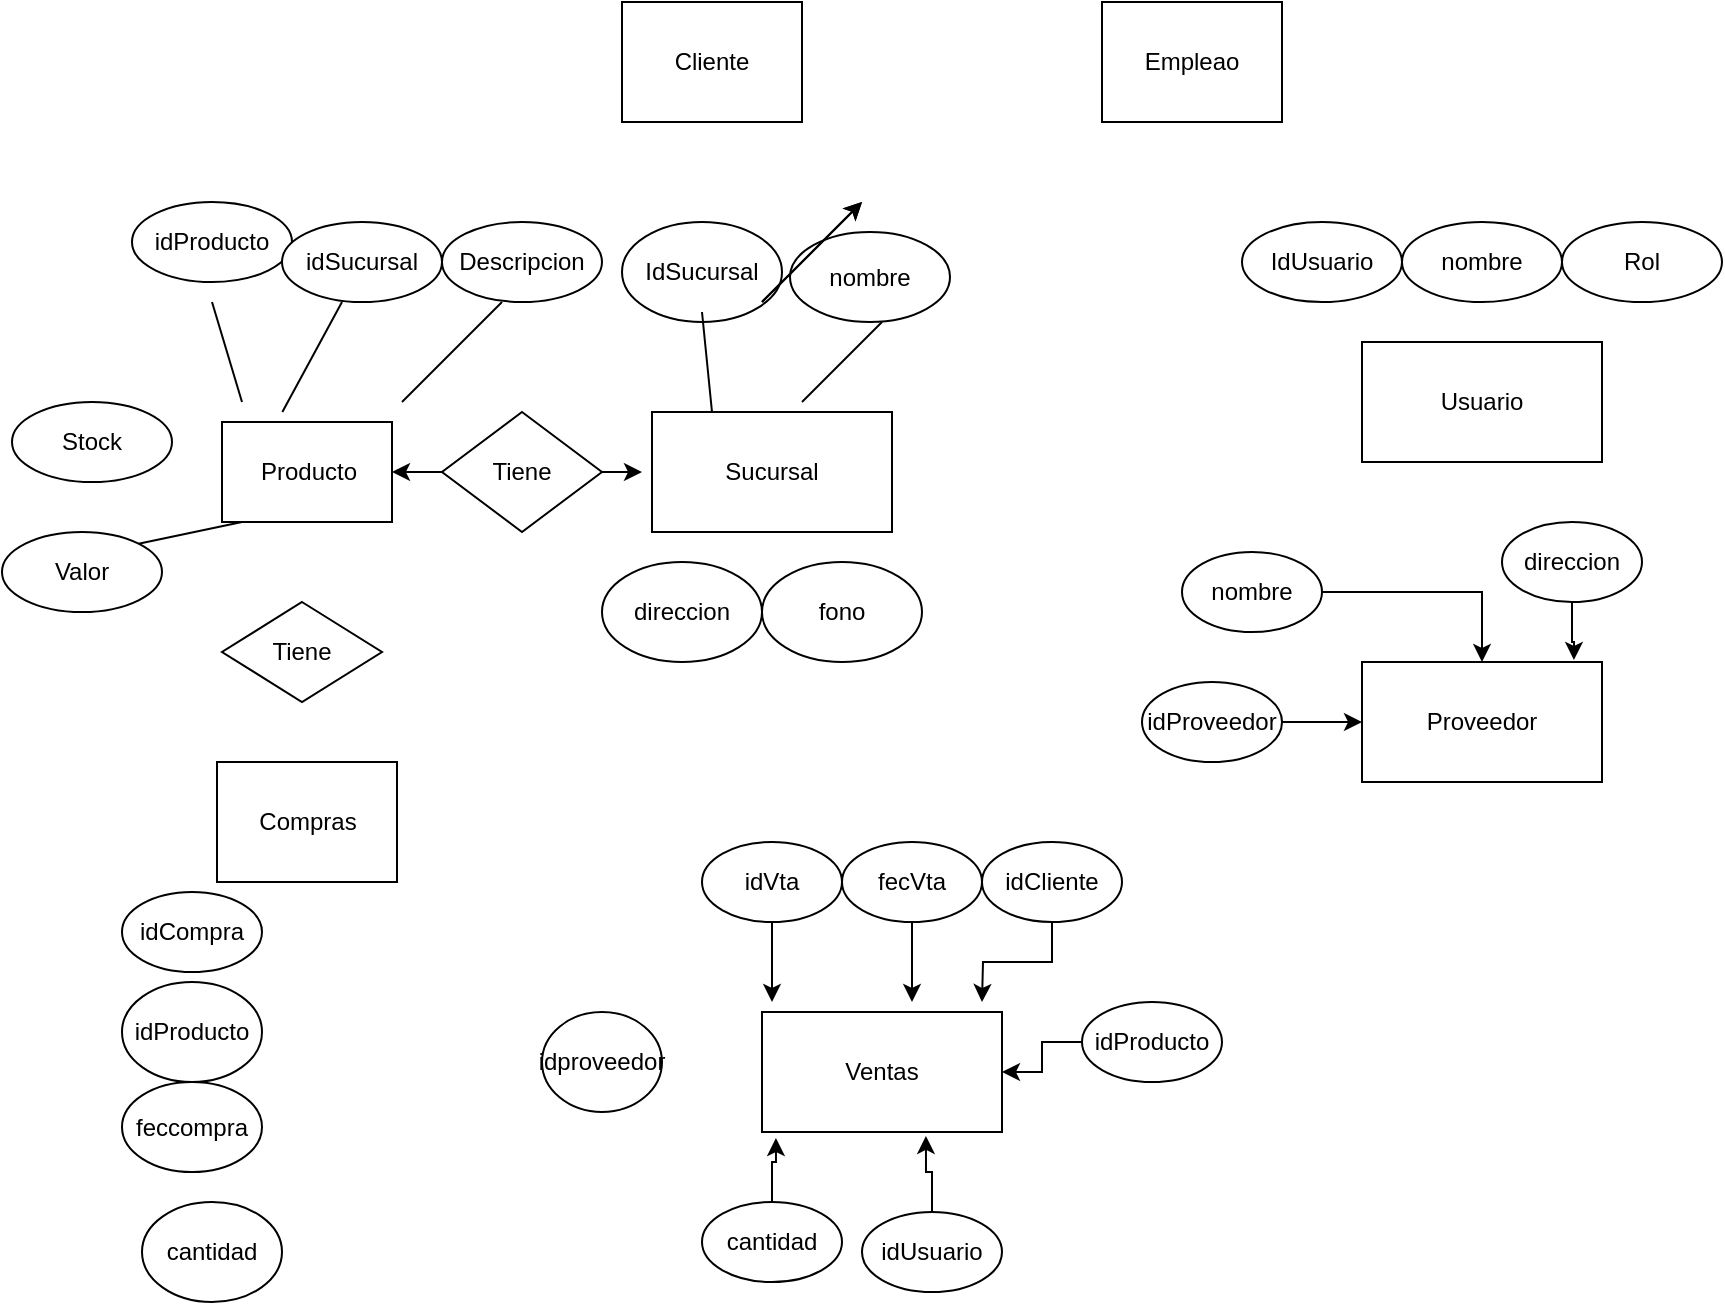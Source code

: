 <mxfile version="13.9.9" type="device"><diagram id="sidGJ9uU7tu1FlmAZ8dk" name="Página-1"><mxGraphModel dx="2249" dy="822" grid="1" gridSize="10" guides="1" tooltips="1" connect="1" arrows="1" fold="1" page="1" pageScale="1" pageWidth="827" pageHeight="1169" math="0" shadow="0"><root><mxCell id="0"/><mxCell id="1" parent="0"/><mxCell id="YcNXzB5ySapRTRmjyxmx-1" value="Producto" style="html=1;" parent="1" vertex="1"><mxGeometry x="50" y="220" width="85" height="50" as="geometry"/></mxCell><mxCell id="YcNXzB5ySapRTRmjyxmx-3" value="Sucursal" style="rounded=0;whiteSpace=wrap;html=1;" parent="1" vertex="1"><mxGeometry x="265" y="215" width="120" height="60" as="geometry"/></mxCell><mxCell id="YcNXzB5ySapRTRmjyxmx-5" value="idProducto" style="ellipse;whiteSpace=wrap;html=1;" parent="1" vertex="1"><mxGeometry x="5" y="110" width="80" height="40" as="geometry"/></mxCell><mxCell id="YcNXzB5ySapRTRmjyxmx-7" value="Ventas" style="rounded=0;whiteSpace=wrap;html=1;" parent="1" vertex="1"><mxGeometry x="320" y="515" width="120" height="60" as="geometry"/></mxCell><mxCell id="YcNXzB5ySapRTRmjyxmx-8" value="Compras&lt;br&gt;" style="rounded=0;whiteSpace=wrap;html=1;" parent="1" vertex="1"><mxGeometry x="47.5" y="390" width="90" height="60" as="geometry"/></mxCell><mxCell id="YcNXzB5ySapRTRmjyxmx-9" value="Usuario" style="rounded=0;whiteSpace=wrap;html=1;" parent="1" vertex="1"><mxGeometry x="620" y="180" width="120" height="60" as="geometry"/></mxCell><mxCell id="YcNXzB5ySapRTRmjyxmx-10" value="Proveedor" style="rounded=0;whiteSpace=wrap;html=1;" parent="1" vertex="1"><mxGeometry x="620" y="340" width="120" height="60" as="geometry"/></mxCell><mxCell id="YcNXzB5ySapRTRmjyxmx-12" value="idSucursal" style="ellipse;whiteSpace=wrap;html=1;" parent="1" vertex="1"><mxGeometry x="80" y="120" width="80" height="40" as="geometry"/></mxCell><mxCell id="YcNXzB5ySapRTRmjyxmx-13" value="Descripcion" style="ellipse;whiteSpace=wrap;html=1;" parent="1" vertex="1"><mxGeometry x="160" y="120" width="80" height="40" as="geometry"/></mxCell><mxCell id="YcNXzB5ySapRTRmjyxmx-14" value="Valor" style="ellipse;whiteSpace=wrap;html=1;" parent="1" vertex="1"><mxGeometry x="-60" y="275" width="80" height="40" as="geometry"/></mxCell><mxCell id="YcNXzB5ySapRTRmjyxmx-15" value="Stock" style="ellipse;whiteSpace=wrap;html=1;" parent="1" vertex="1"><mxGeometry x="-55" y="210" width="80" height="40" as="geometry"/></mxCell><mxCell id="YcNXzB5ySapRTRmjyxmx-21" value="IdSucursal" style="ellipse;whiteSpace=wrap;html=1;" parent="1" vertex="1"><mxGeometry x="250" y="120" width="80" height="50" as="geometry"/></mxCell><mxCell id="YcNXzB5ySapRTRmjyxmx-22" value="nombre" style="ellipse;whiteSpace=wrap;html=1;" parent="1" vertex="1"><mxGeometry x="334" y="125" width="80" height="45" as="geometry"/></mxCell><mxCell id="YcNXzB5ySapRTRmjyxmx-23" value="direccion" style="ellipse;whiteSpace=wrap;html=1;" parent="1" vertex="1"><mxGeometry x="240" y="290" width="80" height="50" as="geometry"/></mxCell><mxCell id="YcNXzB5ySapRTRmjyxmx-24" value="fono" style="ellipse;whiteSpace=wrap;html=1;" parent="1" vertex="1"><mxGeometry x="320" y="290" width="80" height="50" as="geometry"/></mxCell><mxCell id="YcNXzB5ySapRTRmjyxmx-29" value="idCompra" style="ellipse;whiteSpace=wrap;html=1;" parent="1" vertex="1"><mxGeometry y="455" width="70" height="40" as="geometry"/></mxCell><mxCell id="YcNXzB5ySapRTRmjyxmx-31" value="feccompra" style="ellipse;whiteSpace=wrap;html=1;" parent="1" vertex="1"><mxGeometry y="550" width="70" height="45" as="geometry"/></mxCell><mxCell id="YcNXzB5ySapRTRmjyxmx-32" value="idproveedor" style="ellipse;whiteSpace=wrap;html=1;" parent="1" vertex="1"><mxGeometry x="210" y="515" width="60" height="50" as="geometry"/></mxCell><mxCell id="YcNXzB5ySapRTRmjyxmx-33" value="idProducto" style="ellipse;whiteSpace=wrap;html=1;" parent="1" vertex="1"><mxGeometry y="500" width="70" height="50" as="geometry"/></mxCell><mxCell id="YcNXzB5ySapRTRmjyxmx-34" value="cantidad" style="ellipse;whiteSpace=wrap;html=1;" parent="1" vertex="1"><mxGeometry x="10" y="610" width="70" height="50" as="geometry"/></mxCell><mxCell id="YcNXzB5ySapRTRmjyxmx-48" style="edgeStyle=orthogonalEdgeStyle;rounded=0;orthogonalLoop=1;jettySize=auto;html=1;" parent="1" source="YcNXzB5ySapRTRmjyxmx-42" edge="1"><mxGeometry relative="1" as="geometry"><mxPoint x="325" y="510" as="targetPoint"/></mxGeometry></mxCell><mxCell id="YcNXzB5ySapRTRmjyxmx-42" value="idVta" style="ellipse;whiteSpace=wrap;html=1;" parent="1" vertex="1"><mxGeometry x="290" y="430" width="70" height="40" as="geometry"/></mxCell><mxCell id="YcNXzB5ySapRTRmjyxmx-49" style="edgeStyle=orthogonalEdgeStyle;rounded=0;orthogonalLoop=1;jettySize=auto;html=1;" parent="1" source="YcNXzB5ySapRTRmjyxmx-43" edge="1"><mxGeometry relative="1" as="geometry"><mxPoint x="395" y="510" as="targetPoint"/></mxGeometry></mxCell><mxCell id="YcNXzB5ySapRTRmjyxmx-43" value="fecVta" style="ellipse;whiteSpace=wrap;html=1;" parent="1" vertex="1"><mxGeometry x="360" y="430" width="70" height="40" as="geometry"/></mxCell><mxCell id="YcNXzB5ySapRTRmjyxmx-50" style="edgeStyle=orthogonalEdgeStyle;rounded=0;orthogonalLoop=1;jettySize=auto;html=1;" parent="1" source="YcNXzB5ySapRTRmjyxmx-44" edge="1"><mxGeometry relative="1" as="geometry"><mxPoint x="430" y="510" as="targetPoint"/></mxGeometry></mxCell><mxCell id="YcNXzB5ySapRTRmjyxmx-44" value="idCliente" style="ellipse;whiteSpace=wrap;html=1;" parent="1" vertex="1"><mxGeometry x="430" y="430" width="70" height="40" as="geometry"/></mxCell><mxCell id="YcNXzB5ySapRTRmjyxmx-51" style="edgeStyle=orthogonalEdgeStyle;rounded=0;orthogonalLoop=1;jettySize=auto;html=1;entryX=1;entryY=0.5;entryDx=0;entryDy=0;" parent="1" source="YcNXzB5ySapRTRmjyxmx-45" target="YcNXzB5ySapRTRmjyxmx-7" edge="1"><mxGeometry relative="1" as="geometry"><mxPoint x="520" y="580" as="targetPoint"/></mxGeometry></mxCell><mxCell id="YcNXzB5ySapRTRmjyxmx-45" value="idProducto" style="ellipse;whiteSpace=wrap;html=1;" parent="1" vertex="1"><mxGeometry x="480" y="510" width="70" height="40" as="geometry"/></mxCell><mxCell id="YcNXzB5ySapRTRmjyxmx-52" style="edgeStyle=orthogonalEdgeStyle;rounded=0;orthogonalLoop=1;jettySize=auto;html=1;entryX=0.058;entryY=1.05;entryDx=0;entryDy=0;entryPerimeter=0;" parent="1" source="YcNXzB5ySapRTRmjyxmx-46" target="YcNXzB5ySapRTRmjyxmx-7" edge="1"><mxGeometry relative="1" as="geometry"/></mxCell><mxCell id="YcNXzB5ySapRTRmjyxmx-46" value="cantidad" style="ellipse;whiteSpace=wrap;html=1;" parent="1" vertex="1"><mxGeometry x="290" y="610" width="70" height="40" as="geometry"/></mxCell><mxCell id="YcNXzB5ySapRTRmjyxmx-53" style="edgeStyle=orthogonalEdgeStyle;rounded=0;orthogonalLoop=1;jettySize=auto;html=1;entryX=0.683;entryY=1.033;entryDx=0;entryDy=0;entryPerimeter=0;" parent="1" source="YcNXzB5ySapRTRmjyxmx-47" target="YcNXzB5ySapRTRmjyxmx-7" edge="1"><mxGeometry relative="1" as="geometry"><mxPoint x="405" y="590" as="targetPoint"/></mxGeometry></mxCell><mxCell id="YcNXzB5ySapRTRmjyxmx-47" value="idUsuario" style="ellipse;whiteSpace=wrap;html=1;" parent="1" vertex="1"><mxGeometry x="370" y="615" width="70" height="40" as="geometry"/></mxCell><mxCell id="YcNXzB5ySapRTRmjyxmx-55" value="IdUsuario" style="ellipse;whiteSpace=wrap;html=1;" parent="1" vertex="1"><mxGeometry x="560" y="120" width="80" height="40" as="geometry"/></mxCell><mxCell id="YcNXzB5ySapRTRmjyxmx-56" value="nombre" style="ellipse;whiteSpace=wrap;html=1;" parent="1" vertex="1"><mxGeometry x="640" y="120" width="80" height="40" as="geometry"/></mxCell><mxCell id="YcNXzB5ySapRTRmjyxmx-57" value="Rol" style="ellipse;whiteSpace=wrap;html=1;" parent="1" vertex="1"><mxGeometry x="720" y="120" width="80" height="40" as="geometry"/></mxCell><mxCell id="YcNXzB5ySapRTRmjyxmx-61" value="" style="edgeStyle=orthogonalEdgeStyle;rounded=0;orthogonalLoop=1;jettySize=auto;html=1;" parent="1" source="YcNXzB5ySapRTRmjyxmx-58" target="YcNXzB5ySapRTRmjyxmx-10" edge="1"><mxGeometry relative="1" as="geometry"/></mxCell><mxCell id="YcNXzB5ySapRTRmjyxmx-58" value="idProveedor" style="ellipse;whiteSpace=wrap;html=1;" parent="1" vertex="1"><mxGeometry x="510" y="350" width="70" height="40" as="geometry"/></mxCell><mxCell id="YcNXzB5ySapRTRmjyxmx-62" style="edgeStyle=orthogonalEdgeStyle;rounded=0;orthogonalLoop=1;jettySize=auto;html=1;" parent="1" source="YcNXzB5ySapRTRmjyxmx-59" target="YcNXzB5ySapRTRmjyxmx-10" edge="1"><mxGeometry relative="1" as="geometry"/></mxCell><mxCell id="YcNXzB5ySapRTRmjyxmx-59" value="nombre" style="ellipse;whiteSpace=wrap;html=1;" parent="1" vertex="1"><mxGeometry x="530" y="285" width="70" height="40" as="geometry"/></mxCell><mxCell id="YcNXzB5ySapRTRmjyxmx-65" style="edgeStyle=orthogonalEdgeStyle;rounded=0;orthogonalLoop=1;jettySize=auto;html=1;entryX=0.883;entryY=-0.017;entryDx=0;entryDy=0;entryPerimeter=0;" parent="1" source="YcNXzB5ySapRTRmjyxmx-60" target="YcNXzB5ySapRTRmjyxmx-10" edge="1"><mxGeometry relative="1" as="geometry"/></mxCell><mxCell id="YcNXzB5ySapRTRmjyxmx-60" value="direccion" style="ellipse;whiteSpace=wrap;html=1;" parent="1" vertex="1"><mxGeometry x="690" y="270" width="70" height="40" as="geometry"/></mxCell><mxCell id="YcNXzB5ySapRTRmjyxmx-76" style="edgeStyle=orthogonalEdgeStyle;rounded=0;orthogonalLoop=1;jettySize=auto;html=1;exitX=0;exitY=0.5;exitDx=0;exitDy=0;entryX=1;entryY=0.5;entryDx=0;entryDy=0;" parent="1" source="YcNXzB5ySapRTRmjyxmx-66" target="YcNXzB5ySapRTRmjyxmx-1" edge="1"><mxGeometry relative="1" as="geometry"/></mxCell><mxCell id="YcNXzB5ySapRTRmjyxmx-80" style="edgeStyle=orthogonalEdgeStyle;rounded=0;orthogonalLoop=1;jettySize=auto;html=1;exitX=1;exitY=0.5;exitDx=0;exitDy=0;" parent="1" source="YcNXzB5ySapRTRmjyxmx-66" edge="1"><mxGeometry relative="1" as="geometry"><mxPoint x="260" y="245" as="targetPoint"/></mxGeometry></mxCell><mxCell id="YcNXzB5ySapRTRmjyxmx-66" value="Tiene" style="rhombus;whiteSpace=wrap;html=1;" parent="1" vertex="1"><mxGeometry x="160" y="215" width="80" height="60" as="geometry"/></mxCell><mxCell id="YcNXzB5ySapRTRmjyxmx-68" value="" style="endArrow=none;html=1;exitX=0.355;exitY=-0.1;exitDx=0;exitDy=0;exitPerimeter=0;" parent="1" source="YcNXzB5ySapRTRmjyxmx-1" edge="1"><mxGeometry width="50" height="50" relative="1" as="geometry"><mxPoint x="60" y="210" as="sourcePoint"/><mxPoint x="110" y="160" as="targetPoint"/></mxGeometry></mxCell><mxCell id="YcNXzB5ySapRTRmjyxmx-69" value="" style="endArrow=none;html=1;" parent="1" edge="1"><mxGeometry width="50" height="50" relative="1" as="geometry"><mxPoint x="140" y="210" as="sourcePoint"/><mxPoint x="190" y="160" as="targetPoint"/></mxGeometry></mxCell><mxCell id="YcNXzB5ySapRTRmjyxmx-70" value="" style="endArrow=none;html=1;" parent="1" edge="1"><mxGeometry width="50" height="50" relative="1" as="geometry"><mxPoint x="60" y="210" as="sourcePoint"/><mxPoint x="45" y="160" as="targetPoint"/></mxGeometry></mxCell><mxCell id="YcNXzB5ySapRTRmjyxmx-83" value="" style="endArrow=none;html=1;exitX=0.25;exitY=0;exitDx=0;exitDy=0;" parent="1" source="YcNXzB5ySapRTRmjyxmx-3" edge="1"><mxGeometry width="50" height="50" relative="1" as="geometry"><mxPoint x="240" y="215" as="sourcePoint"/><mxPoint x="290" y="165" as="targetPoint"/></mxGeometry></mxCell><mxCell id="YcNXzB5ySapRTRmjyxmx-84" value="" style="endArrow=none;html=1;" parent="1" edge="1"><mxGeometry width="50" height="50" relative="1" as="geometry"><mxPoint x="340" y="210" as="sourcePoint"/><mxPoint x="380" y="170" as="targetPoint"/></mxGeometry></mxCell><mxCell id="YcNXzB5ySapRTRmjyxmx-85" value="Tiene" style="rhombus;whiteSpace=wrap;html=1;" parent="1" vertex="1"><mxGeometry x="50" y="310" width="80" height="50" as="geometry"/></mxCell><mxCell id="YcNXzB5ySapRTRmjyxmx-87" value="" style="endArrow=none;html=1;exitX=1;exitY=0;exitDx=0;exitDy=0;" parent="1" source="YcNXzB5ySapRTRmjyxmx-14" edge="1"><mxGeometry width="50" height="50" relative="1" as="geometry"><mxPoint x="10" y="320" as="sourcePoint"/><mxPoint x="60" y="270" as="targetPoint"/></mxGeometry></mxCell><mxCell id="m7C7jgsJUC-q0hegaA6a-1" value="Cliente" style="rounded=0;whiteSpace=wrap;html=1;" vertex="1" parent="1"><mxGeometry x="250" y="10" width="90" height="60" as="geometry"/></mxCell><mxCell id="m7C7jgsJUC-q0hegaA6a-2" value="Empleao" style="rounded=0;whiteSpace=wrap;html=1;" vertex="1" parent="1"><mxGeometry x="490" y="10" width="90" height="60" as="geometry"/></mxCell><mxCell id="m7C7jgsJUC-q0hegaA6a-3" value="" style="endArrow=classic;html=1;" edge="1" parent="1"><mxGeometry width="50" height="50" relative="1" as="geometry"><mxPoint x="320" y="160" as="sourcePoint"/><mxPoint x="370" y="110" as="targetPoint"/></mxGeometry></mxCell><mxCell id="m7C7jgsJUC-q0hegaA6a-4" value="" style="endArrow=classic;html=1;" edge="1" parent="1"><mxGeometry width="50" height="50" relative="1" as="geometry"><mxPoint x="320" y="160" as="sourcePoint"/><mxPoint x="370" y="110" as="targetPoint"/></mxGeometry></mxCell></root></mxGraphModel></diagram></mxfile>